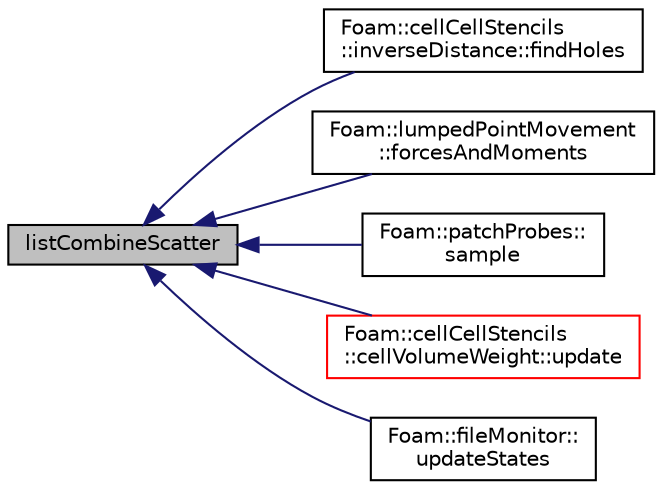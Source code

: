digraph "listCombineScatter"
{
  bgcolor="transparent";
  edge [fontname="Helvetica",fontsize="10",labelfontname="Helvetica",labelfontsize="10"];
  node [fontname="Helvetica",fontsize="10",shape=record];
  rankdir="LR";
  Node1 [label="listCombineScatter",height=0.2,width=0.4,color="black", fillcolor="grey75", style="filled" fontcolor="black"];
  Node1 -> Node2 [dir="back",color="midnightblue",fontsize="10",style="solid",fontname="Helvetica"];
  Node2 [label="Foam::cellCellStencils\l::inverseDistance::findHoles",height=0.2,width=0.4,color="black",URL="$classFoam_1_1cellCellStencils_1_1inverseDistance.html#a18951bb7b217095f3907df53f16e7c73",tooltip="Do flood filling to detect unreachable (from patches) sections. "];
  Node1 -> Node3 [dir="back",color="midnightblue",fontsize="10",style="solid",fontname="Helvetica"];
  Node3 [label="Foam::lumpedPointMovement\l::forcesAndMoments",height=0.2,width=0.4,color="black",URL="$classFoam_1_1lumpedPointMovement.html#a758e7b52b561dcb9115ad1a0edf4c8d8",tooltip="The forces and moments acting on each pressure-zone. "];
  Node1 -> Node4 [dir="back",color="midnightblue",fontsize="10",style="solid",fontname="Helvetica"];
  Node4 [label="Foam::patchProbes::\lsample",height=0.2,width=0.4,color="black",URL="$classFoam_1_1patchProbes.html#aa9cfcb0c05cd2a39f506c5950a320172"];
  Node1 -> Node5 [dir="back",color="midnightblue",fontsize="10",style="solid",fontname="Helvetica"];
  Node5 [label="Foam::cellCellStencils\l::cellVolumeWeight::update",height=0.2,width=0.4,color="red",URL="$classFoam_1_1cellCellStencils_1_1cellVolumeWeight.html#aa2aac016e2bf7b5bd2b271786c2791aa",tooltip="Update stencils. Return false if nothing changed. "];
  Node1 -> Node6 [dir="back",color="midnightblue",fontsize="10",style="solid",fontname="Helvetica"];
  Node6 [label="Foam::fileMonitor::\lupdateStates",height=0.2,width=0.4,color="black",URL="$classFoam_1_1fileMonitor.html#a7c5c7dcfc971f9b2f4c5892f3984c26e",tooltip="Check state of all files. Updates state_. "];
}
